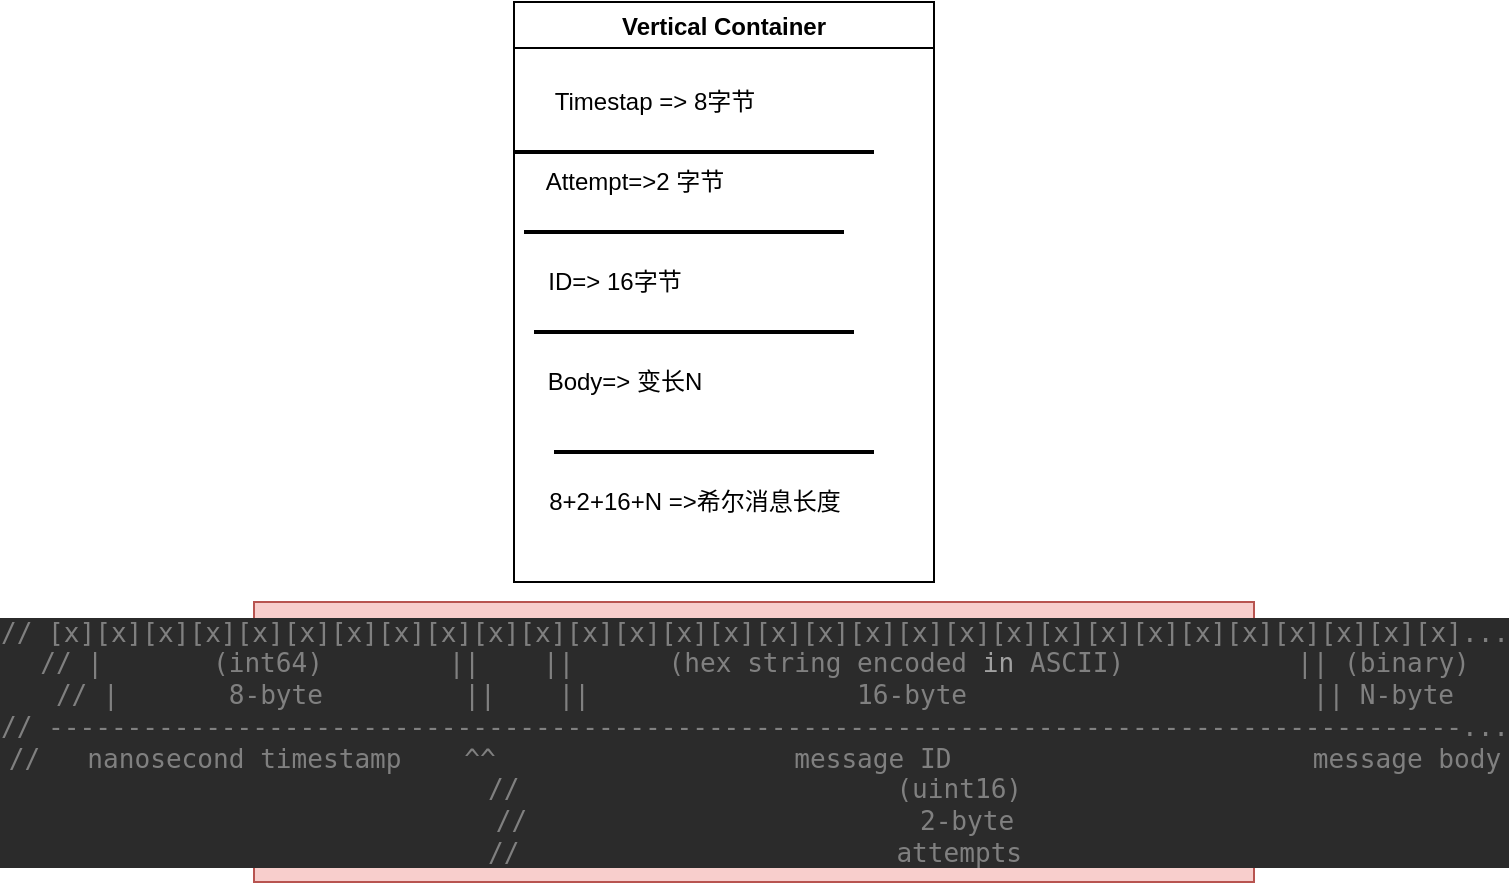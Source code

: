 <mxfile version="18.1.3" type="device"><diagram id="C5RBs43oDa-KdzZeNtuy" name="Page-1"><mxGraphModel dx="738" dy="552" grid="1" gridSize="10" guides="1" tooltips="1" connect="1" arrows="1" fold="1" page="1" pageScale="1" pageWidth="827" pageHeight="1169" math="0" shadow="0"><root><mxCell id="WIyWlLk6GJQsqaUBKTNV-0"/><mxCell id="WIyWlLk6GJQsqaUBKTNV-1" parent="WIyWlLk6GJQsqaUBKTNV-0"/><mxCell id="Enzmw4ZAXieYysXq3KVg-16" value="Vertical Container" style="swimlane;" vertex="1" parent="WIyWlLk6GJQsqaUBKTNV-1"><mxGeometry x="250" y="250" width="210" height="290" as="geometry"/></mxCell><mxCell id="Enzmw4ZAXieYysXq3KVg-17" value="" style="line;strokeWidth=2;html=1;" vertex="1" parent="Enzmw4ZAXieYysXq3KVg-16"><mxGeometry y="70" width="180" height="10" as="geometry"/></mxCell><mxCell id="Enzmw4ZAXieYysXq3KVg-20" value="Attempt=&amp;gt;2 字节" style="text;html=1;align=center;verticalAlign=middle;resizable=0;points=[];autosize=1;strokeColor=none;fillColor=none;" vertex="1" parent="Enzmw4ZAXieYysXq3KVg-16"><mxGeometry x="5" y="80" width="110" height="20" as="geometry"/></mxCell><mxCell id="Enzmw4ZAXieYysXq3KVg-21" value="" style="line;strokeWidth=2;html=1;" vertex="1" parent="Enzmw4ZAXieYysXq3KVg-16"><mxGeometry x="5" y="110" width="160" height="10" as="geometry"/></mxCell><mxCell id="Enzmw4ZAXieYysXq3KVg-23" value="" style="line;strokeWidth=2;html=1;" vertex="1" parent="Enzmw4ZAXieYysXq3KVg-16"><mxGeometry x="10" y="160" width="160" height="10" as="geometry"/></mxCell><mxCell id="Enzmw4ZAXieYysXq3KVg-24" value="Body=&amp;gt; 变长N" style="text;html=1;align=center;verticalAlign=middle;resizable=0;points=[];autosize=1;strokeColor=none;fillColor=none;" vertex="1" parent="Enzmw4ZAXieYysXq3KVg-16"><mxGeometry x="10" y="180" width="90" height="20" as="geometry"/></mxCell><mxCell id="Enzmw4ZAXieYysXq3KVg-25" value="" style="line;strokeWidth=2;html=1;" vertex="1" parent="Enzmw4ZAXieYysXq3KVg-16"><mxGeometry x="20" y="220" width="160" height="10" as="geometry"/></mxCell><mxCell id="Enzmw4ZAXieYysXq3KVg-26" value="8+2+16+N =&amp;gt;希尔消息长度" style="text;html=1;align=center;verticalAlign=middle;resizable=0;points=[];autosize=1;strokeColor=none;fillColor=none;" vertex="1" parent="Enzmw4ZAXieYysXq3KVg-16"><mxGeometry x="10" y="240" width="160" height="20" as="geometry"/></mxCell><mxCell id="Enzmw4ZAXieYysXq3KVg-18" value="Timestap =&amp;gt; 8字节" style="text;html=1;align=center;verticalAlign=middle;resizable=0;points=[];autosize=1;strokeColor=none;fillColor=none;" vertex="1" parent="WIyWlLk6GJQsqaUBKTNV-1"><mxGeometry x="260" y="290" width="120" height="20" as="geometry"/></mxCell><mxCell id="Enzmw4ZAXieYysXq3KVg-22" value="ID=&amp;gt; 16字节" style="text;html=1;align=center;verticalAlign=middle;resizable=0;points=[];autosize=1;strokeColor=none;fillColor=none;" vertex="1" parent="WIyWlLk6GJQsqaUBKTNV-1"><mxGeometry x="260" y="380" width="80" height="20" as="geometry"/></mxCell><mxCell id="Enzmw4ZAXieYysXq3KVg-27" value="&lt;pre style=&quot;background-color:#2b2b2b;color:#a9b7c6;font-family:'JetBrains Mono',monospace;font-size:9.8pt;&quot;&gt;&lt;span style=&quot;color:#808080;&quot;&gt;// [x][x][x][x][x][x][x][x][x][x][x][x][x][x][x][x][x][x][x][x][x][x][x][x][x][x][x][x][x][x]...&lt;br&gt;&lt;/span&gt;&lt;span style=&quot;color:#808080;&quot;&gt;// |       (int64)        ||    ||      (hex string encoded &lt;/span&gt;&lt;span style=&quot;color:#a1a1a1;&quot;&gt;in&lt;/span&gt;&lt;span style=&quot;color:#808080;&quot;&gt; ASCII)           || (binary)&lt;br&gt;&lt;/span&gt;&lt;span style=&quot;color:#808080;&quot;&gt;// |       8-byte         ||    ||                 16-byte                      || N-byte&lt;br&gt;&lt;/span&gt;&lt;span style=&quot;color:#808080;&quot;&gt;// ------------------------------------------------------------------------------------------...&lt;br&gt;&lt;/span&gt;&lt;span style=&quot;color:#808080;&quot;&gt;//   nanosecond timestamp    ^^                   message ID                       message body&lt;br&gt;&lt;/span&gt;&lt;span style=&quot;color:#808080;&quot;&gt;//                        (uint16)&lt;br&gt;&lt;/span&gt;&lt;span style=&quot;color:#808080;&quot;&gt;//                         2-byte&lt;br&gt;&lt;/span&gt;&lt;span style=&quot;color:#808080;&quot;&gt;//                        attempts&lt;/span&gt;&lt;/pre&gt;" style="text;html=1;align=center;verticalAlign=middle;resizable=0;points=[];autosize=1;strokeColor=#b85450;fillColor=#f8cecc;" vertex="1" parent="WIyWlLk6GJQsqaUBKTNV-1"><mxGeometry x="120" y="550" width="500" height="140" as="geometry"/></mxCell></root></mxGraphModel></diagram></mxfile>